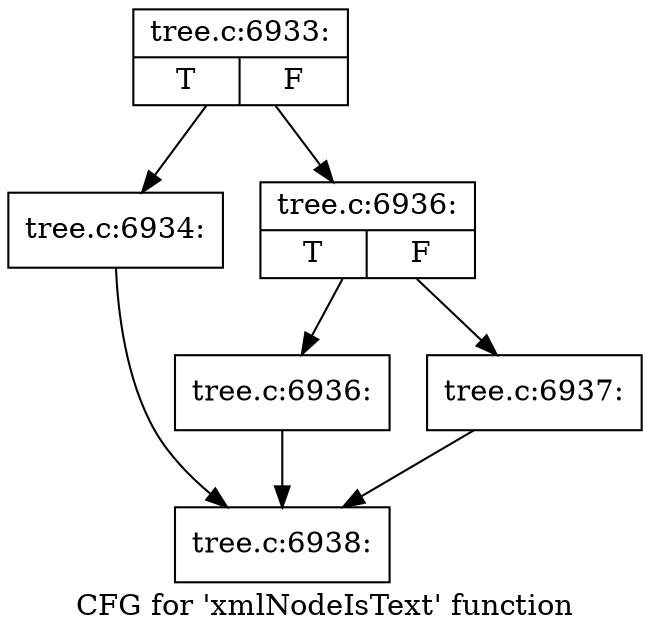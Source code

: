 digraph "CFG for 'xmlNodeIsText' function" {
	label="CFG for 'xmlNodeIsText' function";

	Node0x55ad0bdb2050 [shape=record,label="{tree.c:6933:|{<s0>T|<s1>F}}"];
	Node0x55ad0bdb2050 -> Node0x55ad0bdb2540;
	Node0x55ad0bdb2050 -> Node0x55ad0bdaa0f0;
	Node0x55ad0bdb2540 [shape=record,label="{tree.c:6934:}"];
	Node0x55ad0bdb2540 -> Node0x55ad0bdaa200;
	Node0x55ad0bdaa0f0 [shape=record,label="{tree.c:6936:|{<s0>T|<s1>F}}"];
	Node0x55ad0bdaa0f0 -> Node0x55ad0bdb7b00;
	Node0x55ad0bdaa0f0 -> Node0x55ad0bdb7b50;
	Node0x55ad0bdb7b00 [shape=record,label="{tree.c:6936:}"];
	Node0x55ad0bdb7b00 -> Node0x55ad0bdaa200;
	Node0x55ad0bdb7b50 [shape=record,label="{tree.c:6937:}"];
	Node0x55ad0bdb7b50 -> Node0x55ad0bdaa200;
	Node0x55ad0bdaa200 [shape=record,label="{tree.c:6938:}"];
}
